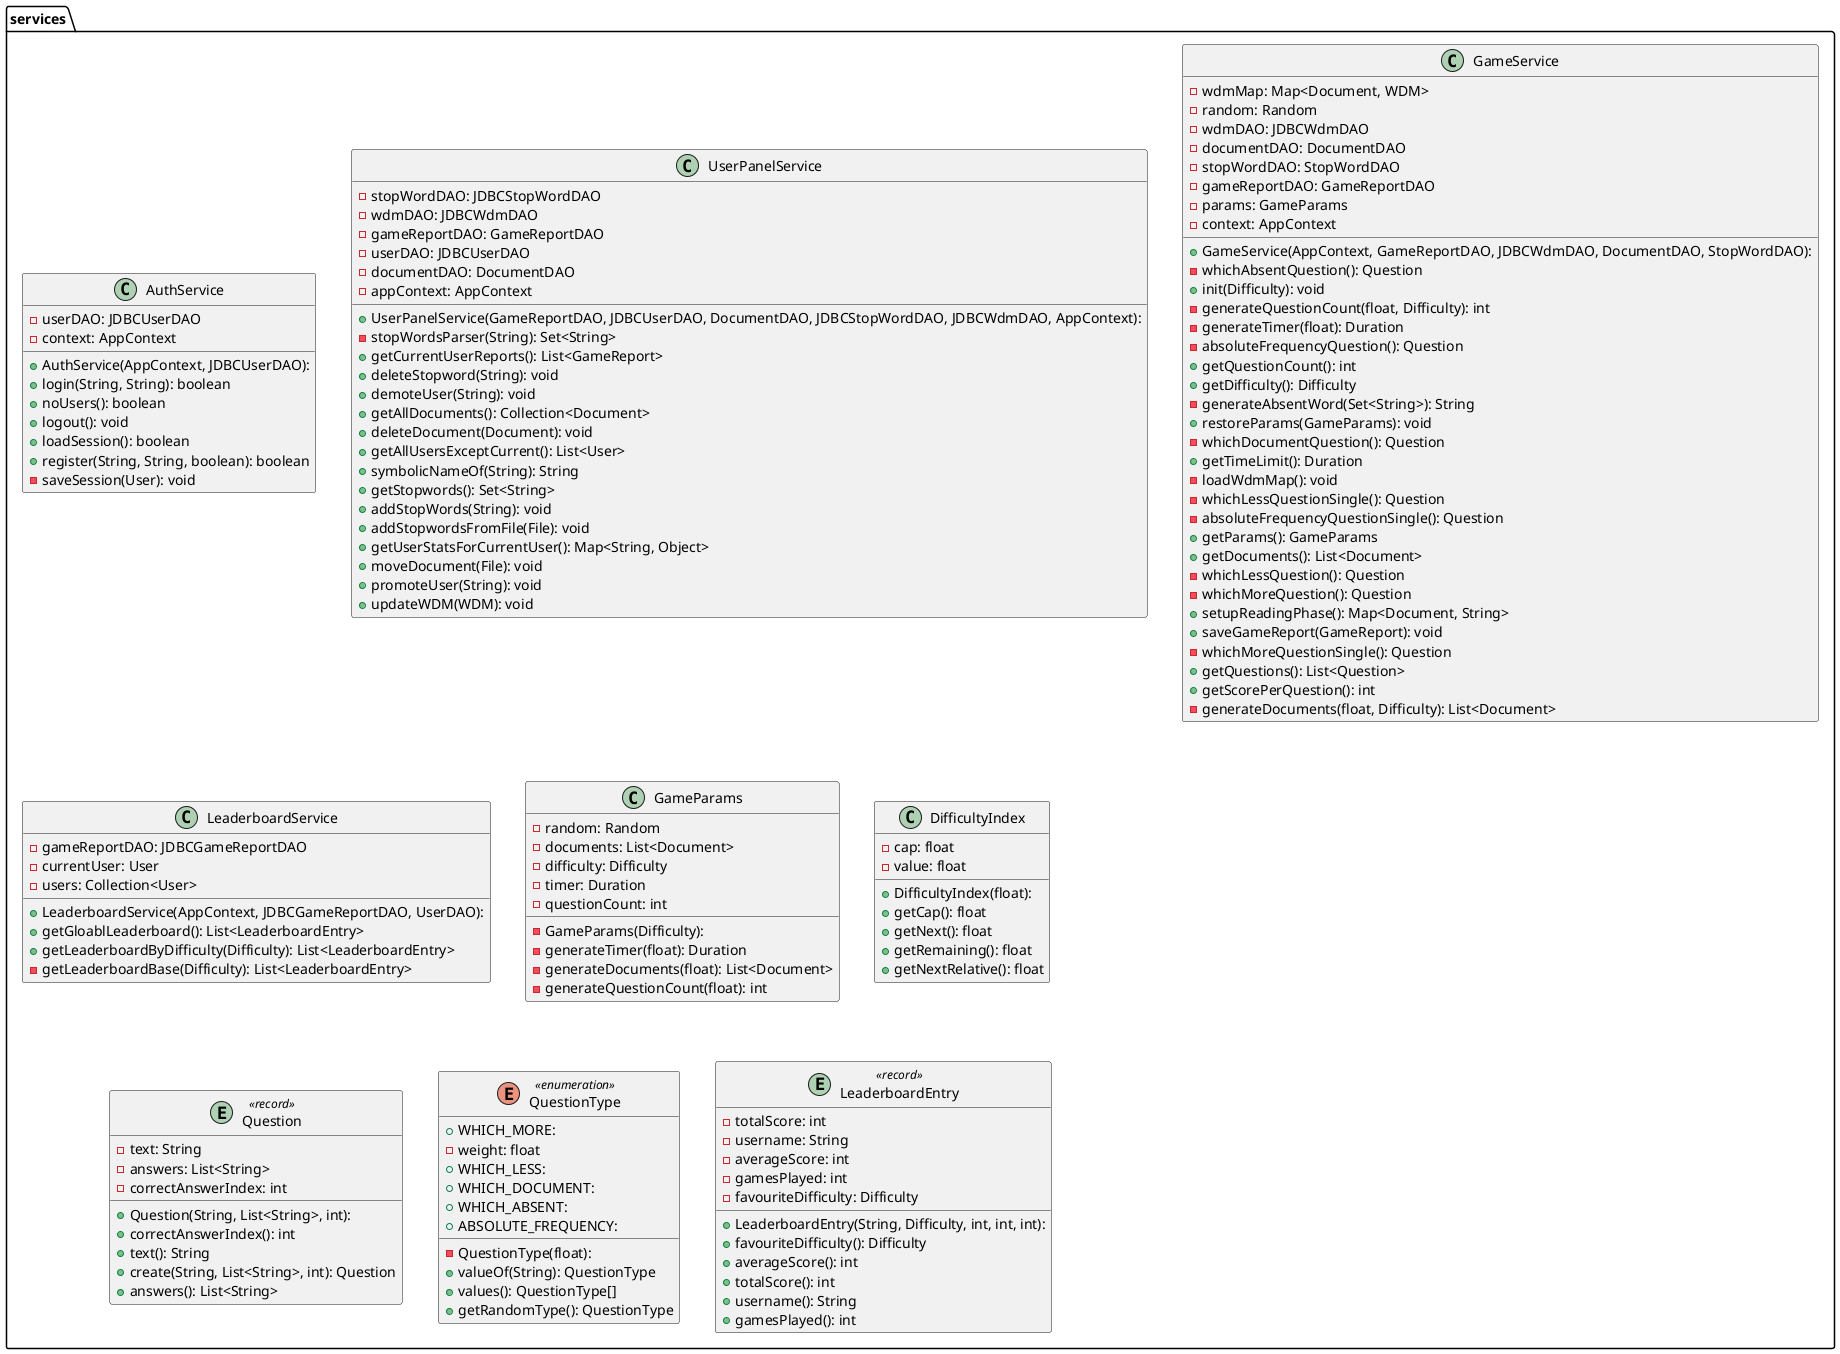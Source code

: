 @startuml
package services {
    class AuthService {
    + AuthService(AppContext, JDBCUserDAO):
    - userDAO: JDBCUserDAO
    - context: AppContext
    + login(String, String): boolean
    + noUsers(): boolean
    + logout(): void
    + loadSession(): boolean
    + register(String, String, boolean): boolean
    - saveSession(User): void
    }
class UserPanelService {
  + UserPanelService(GameReportDAO, JDBCUserDAO, DocumentDAO, JDBCStopWordDAO, JDBCWdmDAO, AppContext):
  - stopWordDAO: JDBCStopWordDAO
  - wdmDAO: JDBCWdmDAO
  - gameReportDAO: GameReportDAO
  - userDAO: JDBCUserDAO
  - documentDAO: DocumentDAO
  - appContext: AppContext
  - stopWordsParser(String): Set<String>
  + getCurrentUserReports(): List<GameReport>
  + deleteStopword(String): void
  + demoteUser(String): void
  + getAllDocuments(): Collection<Document>
  + deleteDocument(Document): void
  + getAllUsersExceptCurrent(): List<User>
  + symbolicNameOf(String): String
  + getStopwords(): Set<String>
  + addStopWords(String): void
  + addStopwordsFromFile(File): void
  + getUserStatsForCurrentUser(): Map<String, Object>
  + moveDocument(File): void
  + promoteUser(String): void
  + updateWDM(WDM): void
}
class GameService {
  + GameService(AppContext, GameReportDAO, JDBCWdmDAO, DocumentDAO, StopWordDAO):
  - wdmMap: Map<Document, WDM>
  - random: Random
  - wdmDAO: JDBCWdmDAO
  - documentDAO: DocumentDAO
  - stopWordDAO: StopWordDAO
  - gameReportDAO: GameReportDAO
  - params: GameParams
  - context: AppContext
  - whichAbsentQuestion(): Question
  + init(Difficulty): void
  - generateQuestionCount(float, Difficulty): int
  - generateTimer(float): Duration
  - absoluteFrequencyQuestion(): Question
  + getQuestionCount(): int
  + getDifficulty(): Difficulty
  - generateAbsentWord(Set<String>): String
  + restoreParams(GameParams): void
  - whichDocumentQuestion(): Question
  + getTimeLimit(): Duration
  - loadWdmMap(): void
  - whichLessQuestionSingle(): Question
  - absoluteFrequencyQuestionSingle(): Question
  + getParams(): GameParams
  + getDocuments(): List<Document>
  - whichLessQuestion(): Question
  - whichMoreQuestion(): Question
  + setupReadingPhase(): Map<Document, String>
  + saveGameReport(GameReport): void
  - whichMoreQuestionSingle(): Question
  + getQuestions(): List<Question>
  + getScorePerQuestion(): int
  - generateDocuments(float, Difficulty): List<Document>
}
    class LeaderboardService {
    + LeaderboardService(AppContext, JDBCGameReportDAO, UserDAO):
    - gameReportDAO: JDBCGameReportDAO
    - currentUser: User
    - users: Collection<User>
    + getGloablLeaderboard(): List<LeaderboardEntry>
    + getLeaderboardByDifficulty(Difficulty): List<LeaderboardEntry>
    - getLeaderboardBase(Difficulty): List<LeaderboardEntry>
    }
    class GameParams {
    - GameParams(Difficulty):
    - random: Random
    - documents: List<Document>
    - difficulty: Difficulty
    - timer: Duration
    - questionCount: int
    - generateTimer(float): Duration
    - generateDocuments(float): List<Document>
    - generateQuestionCount(float): int
    }
    class DifficultyIndex {
    + DifficultyIndex(float):
    - cap: float
    - value: float
    + getCap(): float
    + getNext(): float
    + getRemaining(): float
    + getNextRelative(): float
    }
    entity Question << record >> {
    + Question(String, List<String>, int):
    - text: String
    - answers: List<String>
    - correctAnswerIndex: int
    + correctAnswerIndex(): int
    + text(): String
    + create(String, List<String>, int): Question
    + answers(): List<String>
    }
    enum QuestionType << enumeration >> {
    - QuestionType(float):
    + WHICH_MORE:
    - weight: float
    + WHICH_LESS:
    + WHICH_DOCUMENT:
    + WHICH_ABSENT:
    + ABSOLUTE_FREQUENCY:
    + valueOf(String): QuestionType
    + values(): QuestionType[]
    + getRandomType(): QuestionType
    }
    entity LeaderboardEntry << record >> {
    + LeaderboardEntry(String, Difficulty, int, int, int):
    - totalScore: int
    - username: String
    - averageScore: int
    - gamesPlayed: int
    - favouriteDifficulty: Difficulty
    + favouriteDifficulty(): Difficulty
    + averageScore(): int
    + totalScore(): int
    + username(): String
    + gamesPlayed(): int
    }
}
@enduml